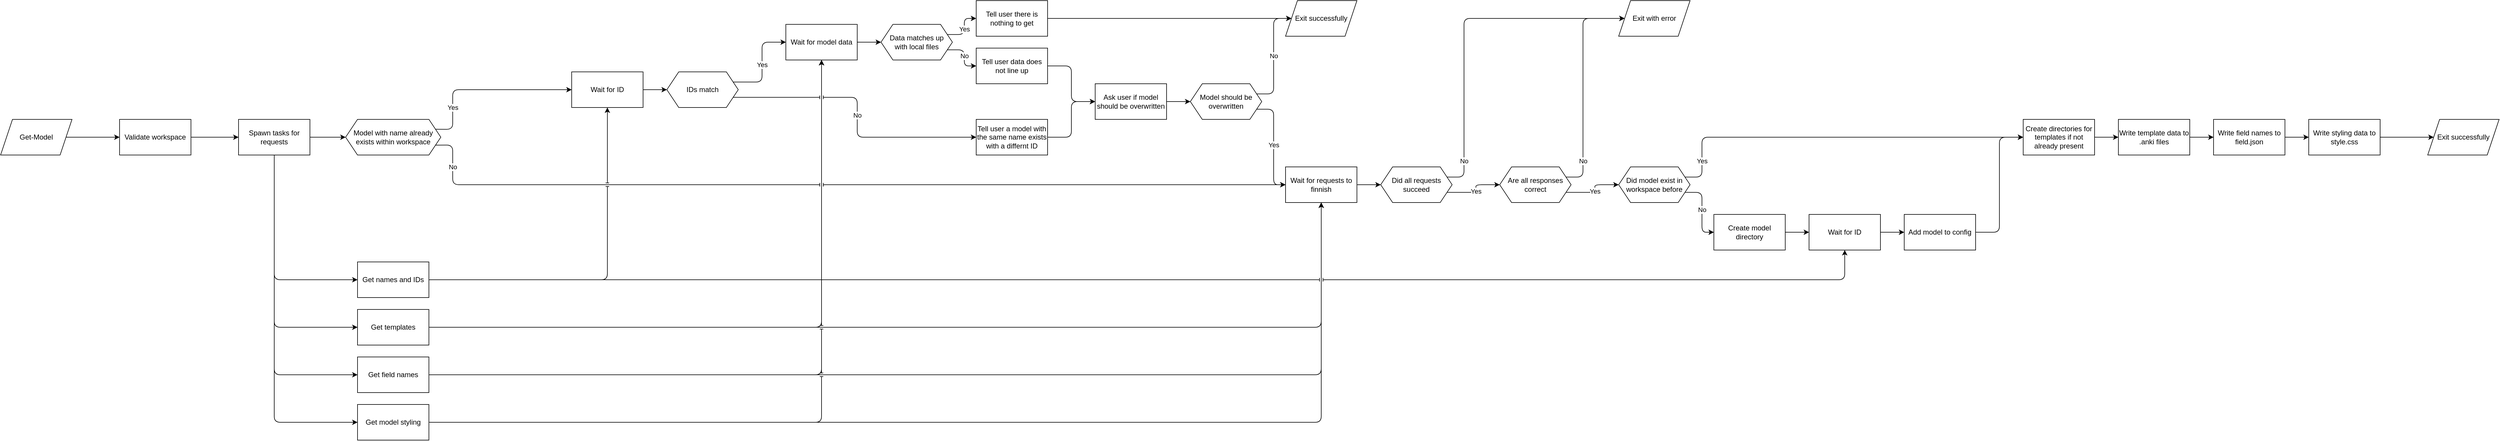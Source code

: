 <mxfile>
    <diagram id="NEtB2mR1-8VLGPKpYlpd" name="Get-Model">
        <mxGraphModel dx="1118" dy="790" grid="1" gridSize="10" guides="1" tooltips="1" connect="1" arrows="1" fold="1" page="1" pageScale="1" pageWidth="1169" pageHeight="827" math="0" shadow="0">
            <root>
                <mxCell id="0"/>
                <mxCell id="1" parent="0"/>
                <mxCell id="17" style="edgeStyle=none;html=1;exitX=1;exitY=0.5;exitDx=0;exitDy=0;entryX=0;entryY=0.5;entryDx=0;entryDy=0;" parent="1" source="2" target="16" edge="1">
                    <mxGeometry relative="1" as="geometry"/>
                </mxCell>
                <mxCell id="2" value="Get-Model" style="shape=parallelogram;perimeter=parallelogramPerimeter;whiteSpace=wrap;html=1;fixedSize=1;" parent="1" vertex="1">
                    <mxGeometry x="40" y="250" width="120" height="60" as="geometry"/>
                </mxCell>
                <mxCell id="108" style="edgeStyle=orthogonalEdgeStyle;jumpStyle=line;html=1;exitX=1;exitY=0.5;exitDx=0;exitDy=0;entryX=0.5;entryY=1;entryDx=0;entryDy=0;" edge="1" parent="1" source="8" target="106">
                    <mxGeometry relative="1" as="geometry"/>
                </mxCell>
                <mxCell id="198" style="edgeStyle=orthogonalEdgeStyle;jumpStyle=line;html=1;exitX=1;exitY=0.5;exitDx=0;exitDy=0;entryX=0.5;entryY=1;entryDx=0;entryDy=0;" edge="1" parent="1" source="8" target="157">
                    <mxGeometry relative="1" as="geometry"/>
                </mxCell>
                <mxCell id="8" value="Get templates" style="rounded=0;whiteSpace=wrap;html=1;" parent="1" vertex="1">
                    <mxGeometry x="640" y="570" width="120" height="60" as="geometry"/>
                </mxCell>
                <mxCell id="109" style="edgeStyle=orthogonalEdgeStyle;jumpStyle=line;html=1;exitX=1;exitY=0.5;exitDx=0;exitDy=0;entryX=0.5;entryY=1;entryDx=0;entryDy=0;" edge="1" parent="1" source="10" target="106">
                    <mxGeometry relative="1" as="geometry"/>
                </mxCell>
                <mxCell id="199" style="edgeStyle=orthogonalEdgeStyle;jumpStyle=line;html=1;exitX=1;exitY=0.5;exitDx=0;exitDy=0;entryX=0.5;entryY=1;entryDx=0;entryDy=0;" edge="1" parent="1" source="10" target="157">
                    <mxGeometry relative="1" as="geometry"/>
                </mxCell>
                <mxCell id="10" value="Get field names" style="rounded=0;whiteSpace=wrap;html=1;" parent="1" vertex="1">
                    <mxGeometry x="640" y="650" width="120" height="60" as="geometry"/>
                </mxCell>
                <mxCell id="110" style="edgeStyle=orthogonalEdgeStyle;jumpStyle=line;html=1;exitX=1;exitY=0.5;exitDx=0;exitDy=0;entryX=0.5;entryY=1;entryDx=0;entryDy=0;" edge="1" parent="1" source="12" target="106">
                    <mxGeometry relative="1" as="geometry"/>
                </mxCell>
                <mxCell id="200" style="edgeStyle=orthogonalEdgeStyle;jumpStyle=line;html=1;exitX=1;exitY=0.5;exitDx=0;exitDy=0;entryX=0.5;entryY=1;entryDx=0;entryDy=0;" edge="1" parent="1" source="12" target="157">
                    <mxGeometry relative="1" as="geometry"/>
                </mxCell>
                <mxCell id="12" value="Get model styling" style="rounded=0;whiteSpace=wrap;html=1;" parent="1" vertex="1">
                    <mxGeometry x="640" y="730" width="120" height="60" as="geometry"/>
                </mxCell>
                <mxCell id="64" style="edgeStyle=orthogonalEdgeStyle;html=1;exitX=1;exitY=0.5;exitDx=0;exitDy=0;entryX=0;entryY=0.5;entryDx=0;entryDy=0;" edge="1" parent="1" source="16" target="63">
                    <mxGeometry relative="1" as="geometry"/>
                </mxCell>
                <mxCell id="16" value="Validate workspace" style="rounded=0;whiteSpace=wrap;html=1;" parent="1" vertex="1">
                    <mxGeometry x="240" y="250" width="120" height="60" as="geometry"/>
                </mxCell>
                <mxCell id="215" style="edgeStyle=orthogonalEdgeStyle;jumpStyle=line;html=1;exitX=1;exitY=0.75;exitDx=0;exitDy=0;entryX=0;entryY=0.5;entryDx=0;entryDy=0;" edge="1" parent="1" source="61" target="157">
                    <mxGeometry relative="1" as="geometry">
                        <Array as="points">
                            <mxPoint x="800" y="293"/>
                            <mxPoint x="800" y="360"/>
                        </Array>
                    </mxGeometry>
                </mxCell>
                <mxCell id="218" value="No" style="edgeLabel;html=1;align=center;verticalAlign=middle;resizable=0;points=[];" vertex="1" connectable="0" parent="215">
                    <mxGeometry x="-0.767" relative="1" as="geometry">
                        <mxPoint x="-79" y="-30" as="offset"/>
                    </mxGeometry>
                </mxCell>
                <mxCell id="61" value="Model with name already exists within workspace" style="shape=hexagon;perimeter=hexagonPerimeter2;whiteSpace=wrap;html=1;fixedSize=1;" vertex="1" parent="1">
                    <mxGeometry x="620" y="250" width="160" height="60" as="geometry"/>
                </mxCell>
                <mxCell id="70" style="edgeStyle=orthogonalEdgeStyle;html=1;exitX=0.5;exitY=1;exitDx=0;exitDy=0;entryX=0;entryY=0.5;entryDx=0;entryDy=0;" edge="1" parent="1" source="63" target="65">
                    <mxGeometry relative="1" as="geometry"/>
                </mxCell>
                <mxCell id="71" style="edgeStyle=orthogonalEdgeStyle;html=1;exitX=0.5;exitY=1;exitDx=0;exitDy=0;entryX=0;entryY=0.5;entryDx=0;entryDy=0;" edge="1" parent="1" source="63" target="8">
                    <mxGeometry relative="1" as="geometry"/>
                </mxCell>
                <mxCell id="72" style="edgeStyle=orthogonalEdgeStyle;html=1;exitX=0.5;exitY=1;exitDx=0;exitDy=0;entryX=0;entryY=0.5;entryDx=0;entryDy=0;" edge="1" parent="1" source="63" target="10">
                    <mxGeometry relative="1" as="geometry"/>
                </mxCell>
                <mxCell id="73" style="edgeStyle=orthogonalEdgeStyle;html=1;exitX=0.5;exitY=1;exitDx=0;exitDy=0;entryX=0;entryY=0.5;entryDx=0;entryDy=0;" edge="1" parent="1" source="63" target="12">
                    <mxGeometry relative="1" as="geometry"/>
                </mxCell>
                <mxCell id="74" style="edgeStyle=orthogonalEdgeStyle;html=1;exitX=1;exitY=0.5;exitDx=0;exitDy=0;entryX=0;entryY=0.5;entryDx=0;entryDy=0;" edge="1" parent="1" source="63" target="61">
                    <mxGeometry relative="1" as="geometry"/>
                </mxCell>
                <mxCell id="63" value="Spawn tasks for requests" style="rounded=0;whiteSpace=wrap;html=1;" vertex="1" parent="1">
                    <mxGeometry x="440" y="250" width="120" height="60" as="geometry"/>
                </mxCell>
                <mxCell id="216" style="edgeStyle=orthogonalEdgeStyle;jumpStyle=line;html=1;exitX=1;exitY=0.5;exitDx=0;exitDy=0;entryX=0.5;entryY=1;entryDx=0;entryDy=0;" edge="1" parent="1" source="65" target="75">
                    <mxGeometry relative="1" as="geometry"/>
                </mxCell>
                <mxCell id="241" style="edgeStyle=orthogonalEdgeStyle;jumpStyle=line;html=1;exitX=1;exitY=0.5;exitDx=0;exitDy=0;entryX=0.5;entryY=1;entryDx=0;entryDy=0;" edge="1" parent="1" source="65" target="242">
                    <mxGeometry relative="1" as="geometry"/>
                </mxCell>
                <mxCell id="65" value="Get names and IDs" style="rounded=0;whiteSpace=wrap;html=1;" vertex="1" parent="1">
                    <mxGeometry x="640" y="490" width="120" height="60" as="geometry"/>
                </mxCell>
                <mxCell id="91" style="edgeStyle=orthogonalEdgeStyle;html=1;exitX=1;exitY=0.5;exitDx=0;exitDy=0;entryX=0;entryY=0.5;entryDx=0;entryDy=0;jumpStyle=line;" edge="1" parent="1" source="75" target="81">
                    <mxGeometry relative="1" as="geometry"/>
                </mxCell>
                <mxCell id="75" value="Wait for ID" style="rounded=0;whiteSpace=wrap;html=1;" vertex="1" parent="1">
                    <mxGeometry x="1000" y="170" width="120" height="60" as="geometry"/>
                </mxCell>
                <mxCell id="81" value="IDs match" style="shape=hexagon;perimeter=hexagonPerimeter2;whiteSpace=wrap;html=1;fixedSize=1;" vertex="1" parent="1">
                    <mxGeometry x="1160" y="170" width="120" height="60" as="geometry"/>
                </mxCell>
                <mxCell id="104" style="edgeStyle=orthogonalEdgeStyle;jumpStyle=line;html=1;exitX=1;exitY=0.5;exitDx=0;exitDy=0;entryX=0;entryY=0.5;entryDx=0;entryDy=0;" edge="1" parent="1" source="82" target="103">
                    <mxGeometry relative="1" as="geometry"/>
                </mxCell>
                <mxCell id="82" value="Ask user if model should be overwritten" style="rounded=0;whiteSpace=wrap;html=1;" vertex="1" parent="1">
                    <mxGeometry x="1880" y="190" width="120" height="60" as="geometry"/>
                </mxCell>
                <mxCell id="99" value="" style="endArrow=classic;html=1;jumpStyle=line;exitX=1;exitY=0.25;exitDx=0;exitDy=0;edgeStyle=orthogonalEdgeStyle;entryX=0;entryY=0.5;entryDx=0;entryDy=0;" edge="1" parent="1" source="81" target="106">
                    <mxGeometry relative="1" as="geometry">
                        <mxPoint x="1340" y="220" as="sourcePoint"/>
                        <mxPoint x="1350" y="202.68" as="targetPoint"/>
                    </mxGeometry>
                </mxCell>
                <mxCell id="100" value="Yes" style="edgeLabel;resizable=0;html=1;align=center;verticalAlign=middle;" connectable="0" vertex="1" parent="99">
                    <mxGeometry relative="1" as="geometry"/>
                </mxCell>
                <mxCell id="103" value="Model should be overwritten" style="shape=hexagon;perimeter=hexagonPerimeter2;whiteSpace=wrap;html=1;fixedSize=1;" vertex="1" parent="1">
                    <mxGeometry x="2040" y="190" width="120" height="60" as="geometry"/>
                </mxCell>
                <mxCell id="116" style="edgeStyle=orthogonalEdgeStyle;jumpStyle=line;html=1;exitX=1;exitY=0.5;exitDx=0;exitDy=0;entryX=0;entryY=0.5;entryDx=0;entryDy=0;" edge="1" parent="1" source="106" target="115">
                    <mxGeometry relative="1" as="geometry"/>
                </mxCell>
                <mxCell id="106" value="Wait for model data" style="rounded=0;whiteSpace=wrap;html=1;" vertex="1" parent="1">
                    <mxGeometry x="1360" y="90" width="120" height="60" as="geometry"/>
                </mxCell>
                <mxCell id="115" value="Data matches up &lt;br&gt;with local files" style="shape=hexagon;perimeter=hexagonPerimeter2;whiteSpace=wrap;html=1;fixedSize=1;" vertex="1" parent="1">
                    <mxGeometry x="1520" y="90" width="120" height="60" as="geometry"/>
                </mxCell>
                <mxCell id="125" style="edgeStyle=orthogonalEdgeStyle;jumpStyle=line;html=1;exitX=1;exitY=0.5;exitDx=0;exitDy=0;entryX=0;entryY=0.5;entryDx=0;entryDy=0;" edge="1" parent="1" source="122" target="82">
                    <mxGeometry relative="1" as="geometry"/>
                </mxCell>
                <mxCell id="122" value="Tell user data does not line up" style="rounded=0;whiteSpace=wrap;html=1;" vertex="1" parent="1">
                    <mxGeometry x="1680" y="130" width="120" height="60" as="geometry"/>
                </mxCell>
                <mxCell id="123" value="" style="endArrow=classic;html=1;jumpStyle=line;exitX=1;exitY=0.75;exitDx=0;exitDy=0;edgeStyle=orthogonalEdgeStyle;entryX=0;entryY=0.5;entryDx=0;entryDy=0;" edge="1" parent="1" source="115" target="122">
                    <mxGeometry relative="1" as="geometry">
                        <mxPoint x="1810" y="220" as="sourcePoint"/>
                        <mxPoint x="1910" y="220" as="targetPoint"/>
                    </mxGeometry>
                </mxCell>
                <mxCell id="124" value="No" style="edgeLabel;resizable=0;html=1;align=center;verticalAlign=middle;" connectable="0" vertex="1" parent="123">
                    <mxGeometry relative="1" as="geometry"/>
                </mxCell>
                <mxCell id="140" style="edgeStyle=orthogonalEdgeStyle;jumpStyle=line;html=1;exitX=1;exitY=0.5;exitDx=0;exitDy=0;entryX=0;entryY=0.5;entryDx=0;entryDy=0;" edge="1" parent="1" source="136" target="139">
                    <mxGeometry relative="1" as="geometry"/>
                </mxCell>
                <mxCell id="136" value="Tell user there is nothing to get" style="rounded=0;whiteSpace=wrap;html=1;" vertex="1" parent="1">
                    <mxGeometry x="1680" y="50" width="120" height="60" as="geometry"/>
                </mxCell>
                <mxCell id="137" value="" style="endArrow=classic;html=1;jumpStyle=line;exitX=1;exitY=0.25;exitDx=0;exitDy=0;edgeStyle=orthogonalEdgeStyle;entryX=0;entryY=0.5;entryDx=0;entryDy=0;" edge="1" parent="1" source="115" target="136">
                    <mxGeometry relative="1" as="geometry">
                        <mxPoint x="1880" y="70" as="sourcePoint"/>
                        <mxPoint x="1980" y="70" as="targetPoint"/>
                    </mxGeometry>
                </mxCell>
                <mxCell id="138" value="Yes" style="edgeLabel;resizable=0;html=1;align=center;verticalAlign=middle;" connectable="0" vertex="1" parent="137">
                    <mxGeometry relative="1" as="geometry"/>
                </mxCell>
                <mxCell id="139" value="Exit successfully" style="shape=parallelogram;perimeter=parallelogramPerimeter;whiteSpace=wrap;html=1;fixedSize=1;" vertex="1" parent="1">
                    <mxGeometry x="2200" y="50" width="120" height="60" as="geometry"/>
                </mxCell>
                <mxCell id="144" style="edgeStyle=orthogonalEdgeStyle;jumpStyle=line;html=1;exitX=1;exitY=0.5;exitDx=0;exitDy=0;entryX=0;entryY=0.5;entryDx=0;entryDy=0;" edge="1" parent="1" source="141" target="82">
                    <mxGeometry relative="1" as="geometry"/>
                </mxCell>
                <mxCell id="141" value="Tell user a model with the same name exists with a differnt ID" style="rounded=0;whiteSpace=wrap;html=1;" vertex="1" parent="1">
                    <mxGeometry x="1680" y="250" width="120" height="60" as="geometry"/>
                </mxCell>
                <mxCell id="148" value="" style="endArrow=classic;html=1;jumpStyle=line;exitX=1;exitY=0.75;exitDx=0;exitDy=0;entryX=0;entryY=0.5;entryDx=0;entryDy=0;edgeStyle=orthogonalEdgeStyle;" edge="1" parent="1" source="81" target="141">
                    <mxGeometry relative="1" as="geometry">
                        <mxPoint x="1570" y="340" as="sourcePoint"/>
                        <mxPoint x="1670" y="340" as="targetPoint"/>
                    </mxGeometry>
                </mxCell>
                <mxCell id="149" value="No" style="edgeLabel;resizable=0;html=1;align=center;verticalAlign=middle;" connectable="0" vertex="1" parent="148">
                    <mxGeometry relative="1" as="geometry"/>
                </mxCell>
                <mxCell id="150" value="" style="endArrow=classic;html=1;jumpStyle=line;edgeStyle=orthogonalEdgeStyle;exitX=1;exitY=0.25;exitDx=0;exitDy=0;entryX=0;entryY=0.5;entryDx=0;entryDy=0;" edge="1" parent="1" source="103" target="139">
                    <mxGeometry relative="1" as="geometry">
                        <mxPoint x="1990" y="270" as="sourcePoint"/>
                        <mxPoint x="2090" y="270" as="targetPoint"/>
                        <Array as="points">
                            <mxPoint x="2180" y="207"/>
                            <mxPoint x="2180" y="80"/>
                        </Array>
                    </mxGeometry>
                </mxCell>
                <mxCell id="151" value="No" style="edgeLabel;resizable=0;html=1;align=center;verticalAlign=middle;" connectable="0" vertex="1" parent="150">
                    <mxGeometry relative="1" as="geometry"/>
                </mxCell>
                <mxCell id="152" value="" style="endArrow=classic;html=1;jumpStyle=line;exitX=1;exitY=0.25;exitDx=0;exitDy=0;entryX=0;entryY=0.5;entryDx=0;entryDy=0;edgeStyle=orthogonalEdgeStyle;" edge="1" parent="1" source="61" target="75">
                    <mxGeometry relative="1" as="geometry">
                        <mxPoint x="1100" y="260" as="sourcePoint"/>
                        <mxPoint x="1200" y="260" as="targetPoint"/>
                        <Array as="points">
                            <mxPoint x="800" y="267"/>
                            <mxPoint x="800" y="200"/>
                        </Array>
                    </mxGeometry>
                </mxCell>
                <mxCell id="153" value="Yes" style="edgeLabel;resizable=0;html=1;align=center;verticalAlign=middle;" connectable="0" vertex="1" parent="152">
                    <mxGeometry relative="1" as="geometry">
                        <mxPoint x="-53" y="30" as="offset"/>
                    </mxGeometry>
                </mxCell>
                <mxCell id="202" style="edgeStyle=orthogonalEdgeStyle;jumpStyle=line;html=1;exitX=1;exitY=0.5;exitDx=0;exitDy=0;entryX=0;entryY=0.5;entryDx=0;entryDy=0;" edge="1" parent="1" source="157" target="201">
                    <mxGeometry relative="1" as="geometry"/>
                </mxCell>
                <mxCell id="157" value="Wait for requests to finnish" style="rounded=0;whiteSpace=wrap;html=1;" vertex="1" parent="1">
                    <mxGeometry x="2200" y="330" width="120" height="60" as="geometry"/>
                </mxCell>
                <mxCell id="159" value="" style="endArrow=classic;html=1;jumpStyle=line;exitX=1;exitY=0.75;exitDx=0;exitDy=0;entryX=0;entryY=0.5;entryDx=0;entryDy=0;edgeStyle=orthogonalEdgeStyle;" edge="1" parent="1" source="103" target="157">
                    <mxGeometry relative="1" as="geometry">
                        <mxPoint x="2180" y="300" as="sourcePoint"/>
                        <mxPoint x="2280" y="300" as="targetPoint"/>
                    </mxGeometry>
                </mxCell>
                <mxCell id="160" value="Yes" style="edgeLabel;resizable=0;html=1;align=center;verticalAlign=middle;" connectable="0" vertex="1" parent="159">
                    <mxGeometry relative="1" as="geometry"/>
                </mxCell>
                <mxCell id="230" value="Yes" style="edgeStyle=orthogonalEdgeStyle;jumpStyle=line;html=1;exitX=1;exitY=0.75;exitDx=0;exitDy=0;entryX=0;entryY=0.5;entryDx=0;entryDy=0;" edge="1" parent="1" source="201" target="229">
                    <mxGeometry relative="1" as="geometry"/>
                </mxCell>
                <mxCell id="233" value="No" style="edgeStyle=orthogonalEdgeStyle;jumpStyle=line;html=1;exitX=1;exitY=0.25;exitDx=0;exitDy=0;entryX=0;entryY=0.5;entryDx=0;entryDy=0;" edge="1" parent="1" source="201" target="228">
                    <mxGeometry x="-0.803" relative="1" as="geometry">
                        <Array as="points">
                            <mxPoint x="2500" y="347"/>
                            <mxPoint x="2500" y="80"/>
                        </Array>
                        <mxPoint as="offset"/>
                    </mxGeometry>
                </mxCell>
                <mxCell id="201" value="Did all requests succeed" style="shape=hexagon;perimeter=hexagonPerimeter2;whiteSpace=wrap;html=1;fixedSize=1;" vertex="1" parent="1">
                    <mxGeometry x="2360" y="330" width="120" height="60" as="geometry"/>
                </mxCell>
                <mxCell id="228" value="Exit with error" style="shape=parallelogram;perimeter=parallelogramPerimeter;whiteSpace=wrap;html=1;fixedSize=1;" vertex="1" parent="1">
                    <mxGeometry x="2760" y="50" width="120" height="60" as="geometry"/>
                </mxCell>
                <mxCell id="234" value="No" style="edgeStyle=orthogonalEdgeStyle;jumpStyle=line;html=1;exitX=1;exitY=0.25;exitDx=0;exitDy=0;entryX=0;entryY=0.5;entryDx=0;entryDy=0;" edge="1" parent="1" source="229" target="228">
                    <mxGeometry x="-0.695" relative="1" as="geometry">
                        <Array as="points">
                            <mxPoint x="2700" y="347"/>
                            <mxPoint x="2700" y="80"/>
                        </Array>
                        <mxPoint as="offset"/>
                    </mxGeometry>
                </mxCell>
                <mxCell id="236" value="Yes" style="edgeStyle=orthogonalEdgeStyle;jumpStyle=line;html=1;exitX=1;exitY=0.75;exitDx=0;exitDy=0;entryX=0;entryY=0.5;entryDx=0;entryDy=0;" edge="1" parent="1" source="229" target="235">
                    <mxGeometry relative="1" as="geometry"/>
                </mxCell>
                <mxCell id="229" value="Are all responses correct" style="shape=hexagon;perimeter=hexagonPerimeter2;whiteSpace=wrap;html=1;fixedSize=1;" vertex="1" parent="1">
                    <mxGeometry x="2560" y="330" width="120" height="60" as="geometry"/>
                </mxCell>
                <mxCell id="238" value="No" style="edgeStyle=orthogonalEdgeStyle;jumpStyle=line;html=1;exitX=1;exitY=0.75;exitDx=0;exitDy=0;entryX=0;entryY=0.5;entryDx=0;entryDy=0;" edge="1" parent="1" source="235" target="237">
                    <mxGeometry relative="1" as="geometry"/>
                </mxCell>
                <mxCell id="247" value="Yes" style="edgeStyle=orthogonalEdgeStyle;jumpStyle=line;html=1;exitX=1;exitY=0.25;exitDx=0;exitDy=0;entryX=0;entryY=0.5;entryDx=0;entryDy=0;" edge="1" parent="1" source="235" target="246">
                    <mxGeometry x="-0.825" relative="1" as="geometry">
                        <Array as="points">
                            <mxPoint x="2900" y="347"/>
                            <mxPoint x="2900" y="280"/>
                        </Array>
                        <mxPoint as="offset"/>
                    </mxGeometry>
                </mxCell>
                <mxCell id="235" value="Did model exist in workspace before" style="shape=hexagon;perimeter=hexagonPerimeter2;whiteSpace=wrap;html=1;fixedSize=1;" vertex="1" parent="1">
                    <mxGeometry x="2760" y="330" width="120" height="60" as="geometry"/>
                </mxCell>
                <mxCell id="243" style="edgeStyle=orthogonalEdgeStyle;jumpStyle=line;html=1;exitX=1;exitY=0.5;exitDx=0;exitDy=0;entryX=0;entryY=0.5;entryDx=0;entryDy=0;" edge="1" parent="1" source="237" target="242">
                    <mxGeometry relative="1" as="geometry"/>
                </mxCell>
                <mxCell id="237" value="Create model directory" style="rounded=0;whiteSpace=wrap;html=1;" vertex="1" parent="1">
                    <mxGeometry x="2920" y="410" width="120" height="60" as="geometry"/>
                </mxCell>
                <mxCell id="245" value="" style="edgeStyle=orthogonalEdgeStyle;jumpStyle=line;html=1;" edge="1" parent="1" source="242" target="244">
                    <mxGeometry relative="1" as="geometry"/>
                </mxCell>
                <mxCell id="242" value="Wait for ID" style="rounded=0;whiteSpace=wrap;html=1;" vertex="1" parent="1">
                    <mxGeometry x="3080" y="410" width="120" height="60" as="geometry"/>
                </mxCell>
                <mxCell id="248" style="edgeStyle=orthogonalEdgeStyle;jumpStyle=line;html=1;exitX=1;exitY=0.5;exitDx=0;exitDy=0;entryX=0;entryY=0.5;entryDx=0;entryDy=0;" edge="1" parent="1" source="244" target="246">
                    <mxGeometry relative="1" as="geometry"/>
                </mxCell>
                <mxCell id="244" value="Add model to config" style="rounded=0;whiteSpace=wrap;html=1;" vertex="1" parent="1">
                    <mxGeometry x="3240" y="410" width="120" height="60" as="geometry"/>
                </mxCell>
                <mxCell id="251" style="edgeStyle=orthogonalEdgeStyle;jumpStyle=line;html=1;exitX=1;exitY=0.5;exitDx=0;exitDy=0;entryX=0;entryY=0.5;entryDx=0;entryDy=0;" edge="1" parent="1" source="246" target="250">
                    <mxGeometry relative="1" as="geometry"/>
                </mxCell>
                <mxCell id="246" value="Create directories for templates if not already present" style="rounded=0;whiteSpace=wrap;html=1;" vertex="1" parent="1">
                    <mxGeometry x="3440" y="250" width="120" height="60" as="geometry"/>
                </mxCell>
                <mxCell id="253" style="edgeStyle=orthogonalEdgeStyle;jumpStyle=line;html=1;exitX=1;exitY=0.5;exitDx=0;exitDy=0;entryX=0;entryY=0.5;entryDx=0;entryDy=0;" edge="1" parent="1" source="250" target="252">
                    <mxGeometry relative="1" as="geometry"/>
                </mxCell>
                <mxCell id="250" value="Write template data to .anki files" style="rounded=0;whiteSpace=wrap;html=1;" vertex="1" parent="1">
                    <mxGeometry x="3600" y="250" width="120" height="60" as="geometry"/>
                </mxCell>
                <mxCell id="255" style="edgeStyle=orthogonalEdgeStyle;jumpStyle=line;html=1;exitX=1;exitY=0.5;exitDx=0;exitDy=0;entryX=0;entryY=0.5;entryDx=0;entryDy=0;" edge="1" parent="1" source="252" target="254">
                    <mxGeometry relative="1" as="geometry"/>
                </mxCell>
                <mxCell id="252" value="Write field names to field.json" style="rounded=0;whiteSpace=wrap;html=1;" vertex="1" parent="1">
                    <mxGeometry x="3760" y="250" width="120" height="60" as="geometry"/>
                </mxCell>
                <mxCell id="257" style="edgeStyle=orthogonalEdgeStyle;jumpStyle=line;html=1;exitX=1;exitY=0.5;exitDx=0;exitDy=0;" edge="1" parent="1" source="254" target="256">
                    <mxGeometry relative="1" as="geometry"/>
                </mxCell>
                <mxCell id="254" value="Write styling data to style.css" style="rounded=0;whiteSpace=wrap;html=1;" vertex="1" parent="1">
                    <mxGeometry x="3920" y="250" width="120" height="60" as="geometry"/>
                </mxCell>
                <mxCell id="256" value="Exit successfully" style="shape=parallelogram;perimeter=parallelogramPerimeter;whiteSpace=wrap;html=1;fixedSize=1;" vertex="1" parent="1">
                    <mxGeometry x="4120" y="250" width="120" height="60" as="geometry"/>
                </mxCell>
            </root>
        </mxGraphModel>
    </diagram>
</mxfile>